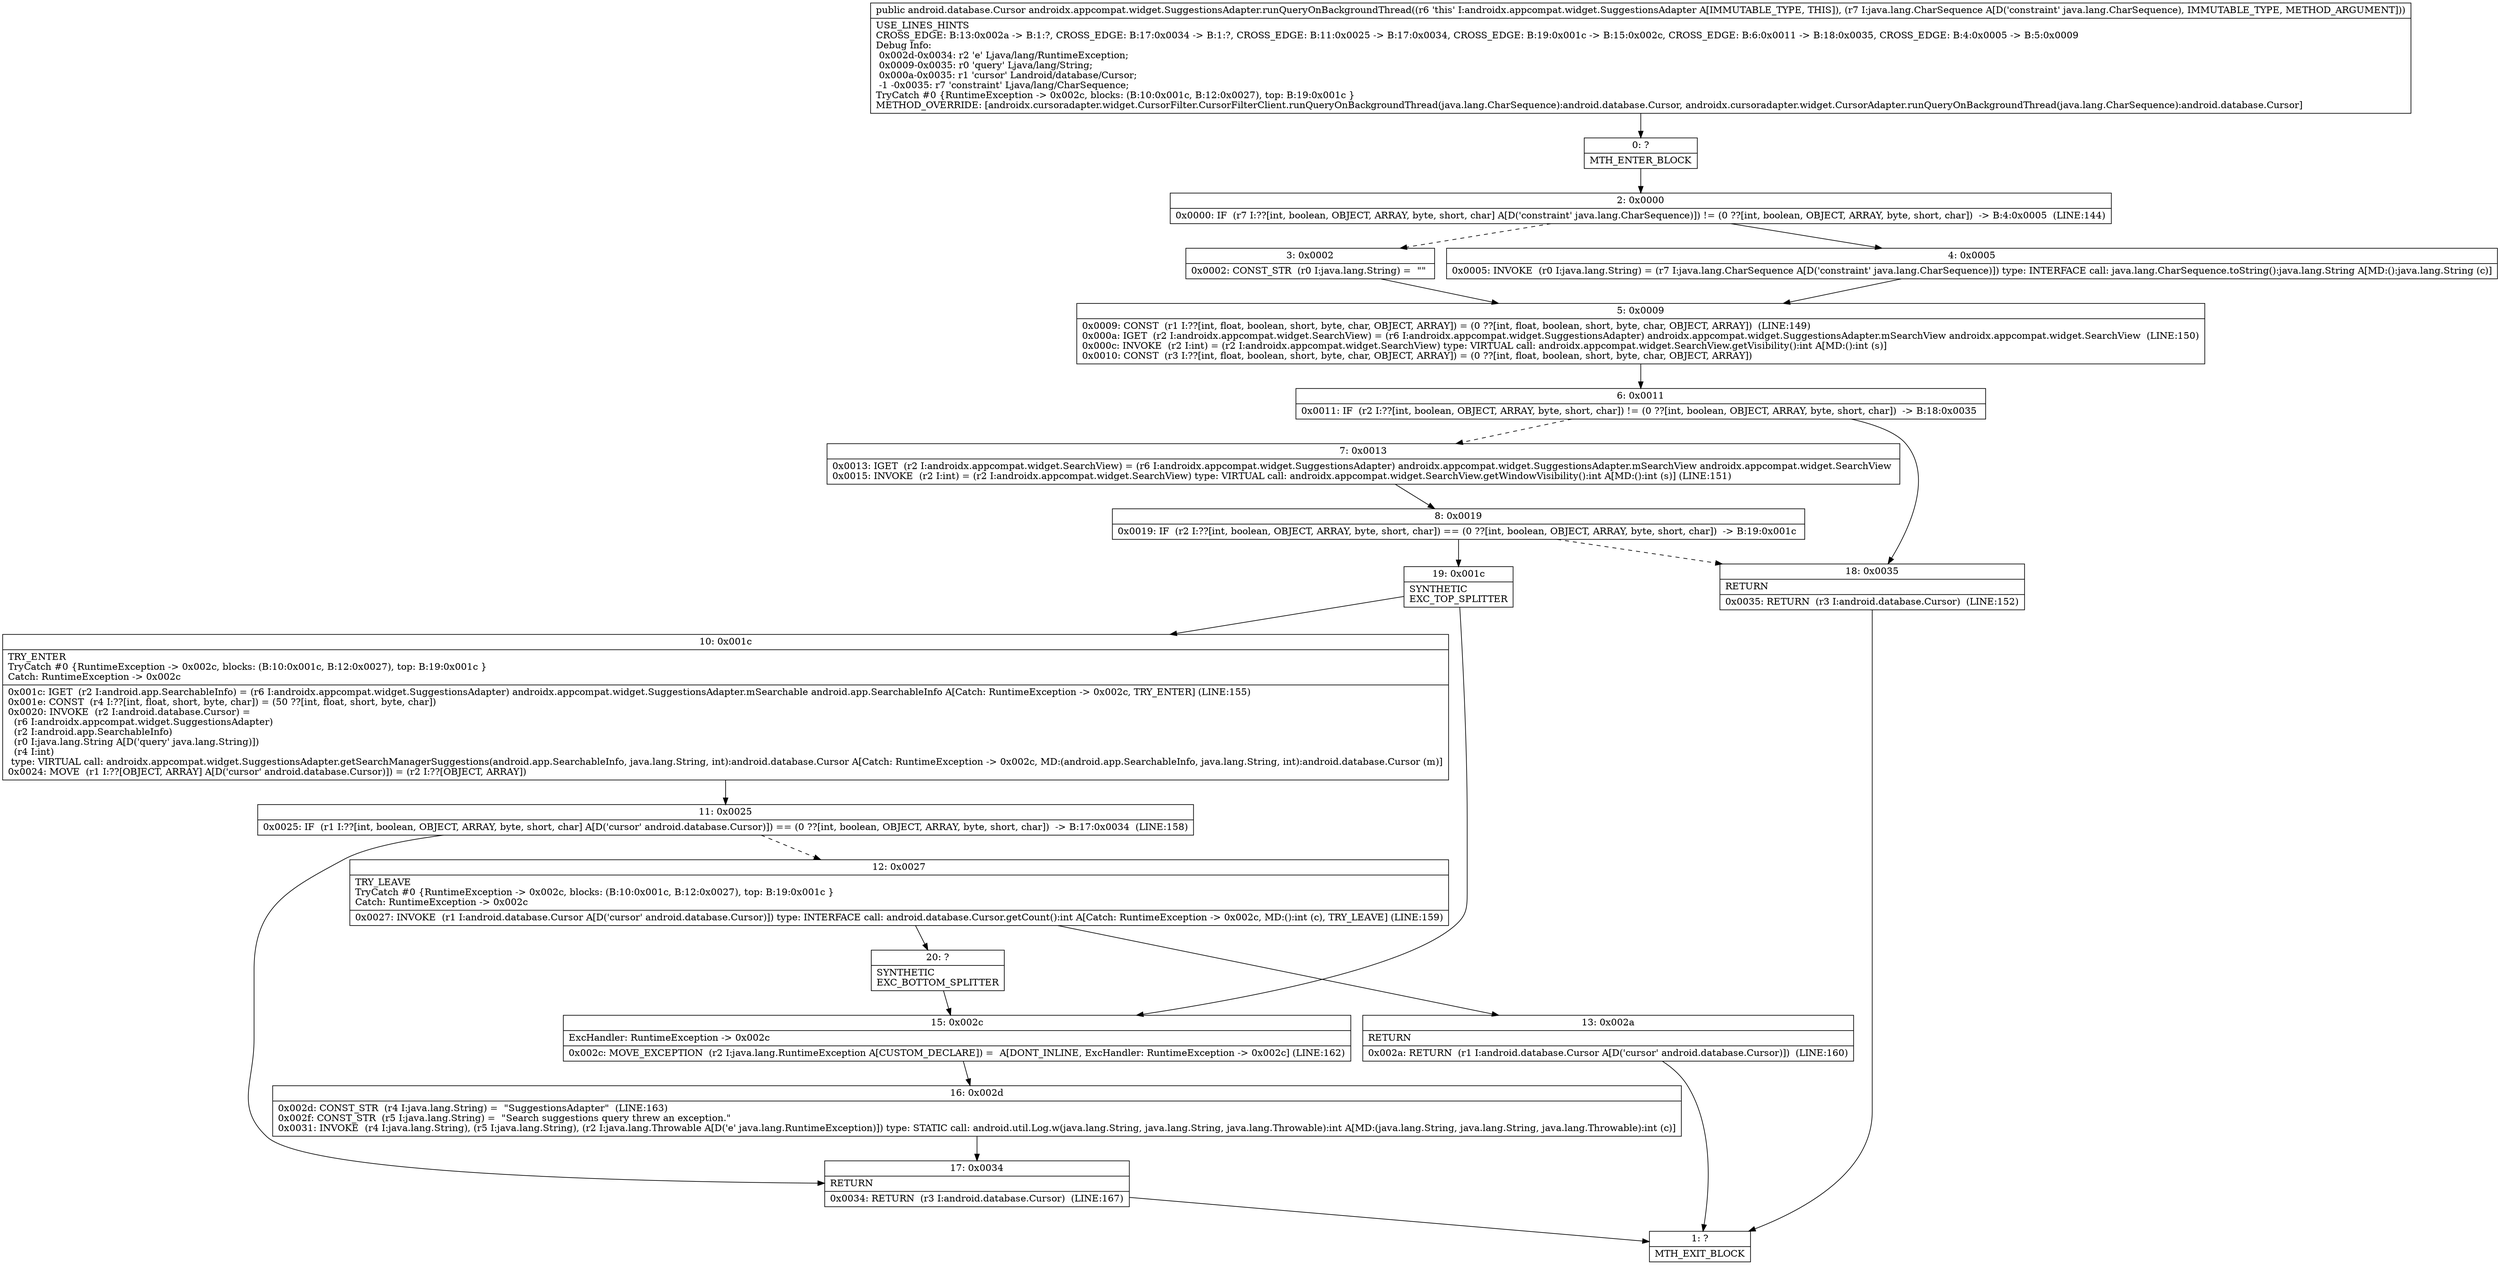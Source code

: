 digraph "CFG forandroidx.appcompat.widget.SuggestionsAdapter.runQueryOnBackgroundThread(Ljava\/lang\/CharSequence;)Landroid\/database\/Cursor;" {
Node_0 [shape=record,label="{0\:\ ?|MTH_ENTER_BLOCK\l}"];
Node_2 [shape=record,label="{2\:\ 0x0000|0x0000: IF  (r7 I:??[int, boolean, OBJECT, ARRAY, byte, short, char] A[D('constraint' java.lang.CharSequence)]) != (0 ??[int, boolean, OBJECT, ARRAY, byte, short, char])  \-\> B:4:0x0005  (LINE:144)\l}"];
Node_3 [shape=record,label="{3\:\ 0x0002|0x0002: CONST_STR  (r0 I:java.lang.String) =  \"\" \l}"];
Node_5 [shape=record,label="{5\:\ 0x0009|0x0009: CONST  (r1 I:??[int, float, boolean, short, byte, char, OBJECT, ARRAY]) = (0 ??[int, float, boolean, short, byte, char, OBJECT, ARRAY])  (LINE:149)\l0x000a: IGET  (r2 I:androidx.appcompat.widget.SearchView) = (r6 I:androidx.appcompat.widget.SuggestionsAdapter) androidx.appcompat.widget.SuggestionsAdapter.mSearchView androidx.appcompat.widget.SearchView  (LINE:150)\l0x000c: INVOKE  (r2 I:int) = (r2 I:androidx.appcompat.widget.SearchView) type: VIRTUAL call: androidx.appcompat.widget.SearchView.getVisibility():int A[MD:():int (s)]\l0x0010: CONST  (r3 I:??[int, float, boolean, short, byte, char, OBJECT, ARRAY]) = (0 ??[int, float, boolean, short, byte, char, OBJECT, ARRAY]) \l}"];
Node_6 [shape=record,label="{6\:\ 0x0011|0x0011: IF  (r2 I:??[int, boolean, OBJECT, ARRAY, byte, short, char]) != (0 ??[int, boolean, OBJECT, ARRAY, byte, short, char])  \-\> B:18:0x0035 \l}"];
Node_7 [shape=record,label="{7\:\ 0x0013|0x0013: IGET  (r2 I:androidx.appcompat.widget.SearchView) = (r6 I:androidx.appcompat.widget.SuggestionsAdapter) androidx.appcompat.widget.SuggestionsAdapter.mSearchView androidx.appcompat.widget.SearchView \l0x0015: INVOKE  (r2 I:int) = (r2 I:androidx.appcompat.widget.SearchView) type: VIRTUAL call: androidx.appcompat.widget.SearchView.getWindowVisibility():int A[MD:():int (s)] (LINE:151)\l}"];
Node_8 [shape=record,label="{8\:\ 0x0019|0x0019: IF  (r2 I:??[int, boolean, OBJECT, ARRAY, byte, short, char]) == (0 ??[int, boolean, OBJECT, ARRAY, byte, short, char])  \-\> B:19:0x001c \l}"];
Node_19 [shape=record,label="{19\:\ 0x001c|SYNTHETIC\lEXC_TOP_SPLITTER\l}"];
Node_10 [shape=record,label="{10\:\ 0x001c|TRY_ENTER\lTryCatch #0 \{RuntimeException \-\> 0x002c, blocks: (B:10:0x001c, B:12:0x0027), top: B:19:0x001c \}\lCatch: RuntimeException \-\> 0x002c\l|0x001c: IGET  (r2 I:android.app.SearchableInfo) = (r6 I:androidx.appcompat.widget.SuggestionsAdapter) androidx.appcompat.widget.SuggestionsAdapter.mSearchable android.app.SearchableInfo A[Catch: RuntimeException \-\> 0x002c, TRY_ENTER] (LINE:155)\l0x001e: CONST  (r4 I:??[int, float, short, byte, char]) = (50 ??[int, float, short, byte, char]) \l0x0020: INVOKE  (r2 I:android.database.Cursor) = \l  (r6 I:androidx.appcompat.widget.SuggestionsAdapter)\l  (r2 I:android.app.SearchableInfo)\l  (r0 I:java.lang.String A[D('query' java.lang.String)])\l  (r4 I:int)\l type: VIRTUAL call: androidx.appcompat.widget.SuggestionsAdapter.getSearchManagerSuggestions(android.app.SearchableInfo, java.lang.String, int):android.database.Cursor A[Catch: RuntimeException \-\> 0x002c, MD:(android.app.SearchableInfo, java.lang.String, int):android.database.Cursor (m)]\l0x0024: MOVE  (r1 I:??[OBJECT, ARRAY] A[D('cursor' android.database.Cursor)]) = (r2 I:??[OBJECT, ARRAY]) \l}"];
Node_11 [shape=record,label="{11\:\ 0x0025|0x0025: IF  (r1 I:??[int, boolean, OBJECT, ARRAY, byte, short, char] A[D('cursor' android.database.Cursor)]) == (0 ??[int, boolean, OBJECT, ARRAY, byte, short, char])  \-\> B:17:0x0034  (LINE:158)\l}"];
Node_12 [shape=record,label="{12\:\ 0x0027|TRY_LEAVE\lTryCatch #0 \{RuntimeException \-\> 0x002c, blocks: (B:10:0x001c, B:12:0x0027), top: B:19:0x001c \}\lCatch: RuntimeException \-\> 0x002c\l|0x0027: INVOKE  (r1 I:android.database.Cursor A[D('cursor' android.database.Cursor)]) type: INTERFACE call: android.database.Cursor.getCount():int A[Catch: RuntimeException \-\> 0x002c, MD:():int (c), TRY_LEAVE] (LINE:159)\l}"];
Node_13 [shape=record,label="{13\:\ 0x002a|RETURN\l|0x002a: RETURN  (r1 I:android.database.Cursor A[D('cursor' android.database.Cursor)])  (LINE:160)\l}"];
Node_1 [shape=record,label="{1\:\ ?|MTH_EXIT_BLOCK\l}"];
Node_20 [shape=record,label="{20\:\ ?|SYNTHETIC\lEXC_BOTTOM_SPLITTER\l}"];
Node_17 [shape=record,label="{17\:\ 0x0034|RETURN\l|0x0034: RETURN  (r3 I:android.database.Cursor)  (LINE:167)\l}"];
Node_15 [shape=record,label="{15\:\ 0x002c|ExcHandler: RuntimeException \-\> 0x002c\l|0x002c: MOVE_EXCEPTION  (r2 I:java.lang.RuntimeException A[CUSTOM_DECLARE]) =  A[DONT_INLINE, ExcHandler: RuntimeException \-\> 0x002c] (LINE:162)\l}"];
Node_16 [shape=record,label="{16\:\ 0x002d|0x002d: CONST_STR  (r4 I:java.lang.String) =  \"SuggestionsAdapter\"  (LINE:163)\l0x002f: CONST_STR  (r5 I:java.lang.String) =  \"Search suggestions query threw an exception.\" \l0x0031: INVOKE  (r4 I:java.lang.String), (r5 I:java.lang.String), (r2 I:java.lang.Throwable A[D('e' java.lang.RuntimeException)]) type: STATIC call: android.util.Log.w(java.lang.String, java.lang.String, java.lang.Throwable):int A[MD:(java.lang.String, java.lang.String, java.lang.Throwable):int (c)]\l}"];
Node_18 [shape=record,label="{18\:\ 0x0035|RETURN\l|0x0035: RETURN  (r3 I:android.database.Cursor)  (LINE:152)\l}"];
Node_4 [shape=record,label="{4\:\ 0x0005|0x0005: INVOKE  (r0 I:java.lang.String) = (r7 I:java.lang.CharSequence A[D('constraint' java.lang.CharSequence)]) type: INTERFACE call: java.lang.CharSequence.toString():java.lang.String A[MD:():java.lang.String (c)]\l}"];
MethodNode[shape=record,label="{public android.database.Cursor androidx.appcompat.widget.SuggestionsAdapter.runQueryOnBackgroundThread((r6 'this' I:androidx.appcompat.widget.SuggestionsAdapter A[IMMUTABLE_TYPE, THIS]), (r7 I:java.lang.CharSequence A[D('constraint' java.lang.CharSequence), IMMUTABLE_TYPE, METHOD_ARGUMENT]))  | USE_LINES_HINTS\lCROSS_EDGE: B:13:0x002a \-\> B:1:?, CROSS_EDGE: B:17:0x0034 \-\> B:1:?, CROSS_EDGE: B:11:0x0025 \-\> B:17:0x0034, CROSS_EDGE: B:19:0x001c \-\> B:15:0x002c, CROSS_EDGE: B:6:0x0011 \-\> B:18:0x0035, CROSS_EDGE: B:4:0x0005 \-\> B:5:0x0009\lDebug Info:\l  0x002d\-0x0034: r2 'e' Ljava\/lang\/RuntimeException;\l  0x0009\-0x0035: r0 'query' Ljava\/lang\/String;\l  0x000a\-0x0035: r1 'cursor' Landroid\/database\/Cursor;\l  \-1 \-0x0035: r7 'constraint' Ljava\/lang\/CharSequence;\lTryCatch #0 \{RuntimeException \-\> 0x002c, blocks: (B:10:0x001c, B:12:0x0027), top: B:19:0x001c \}\lMETHOD_OVERRIDE: [androidx.cursoradapter.widget.CursorFilter.CursorFilterClient.runQueryOnBackgroundThread(java.lang.CharSequence):android.database.Cursor, androidx.cursoradapter.widget.CursorAdapter.runQueryOnBackgroundThread(java.lang.CharSequence):android.database.Cursor]\l}"];
MethodNode -> Node_0;Node_0 -> Node_2;
Node_2 -> Node_3[style=dashed];
Node_2 -> Node_4;
Node_3 -> Node_5;
Node_5 -> Node_6;
Node_6 -> Node_7[style=dashed];
Node_6 -> Node_18;
Node_7 -> Node_8;
Node_8 -> Node_18[style=dashed];
Node_8 -> Node_19;
Node_19 -> Node_10;
Node_19 -> Node_15;
Node_10 -> Node_11;
Node_11 -> Node_12[style=dashed];
Node_11 -> Node_17;
Node_12 -> Node_13;
Node_12 -> Node_20;
Node_13 -> Node_1;
Node_20 -> Node_15;
Node_17 -> Node_1;
Node_15 -> Node_16;
Node_16 -> Node_17;
Node_18 -> Node_1;
Node_4 -> Node_5;
}


